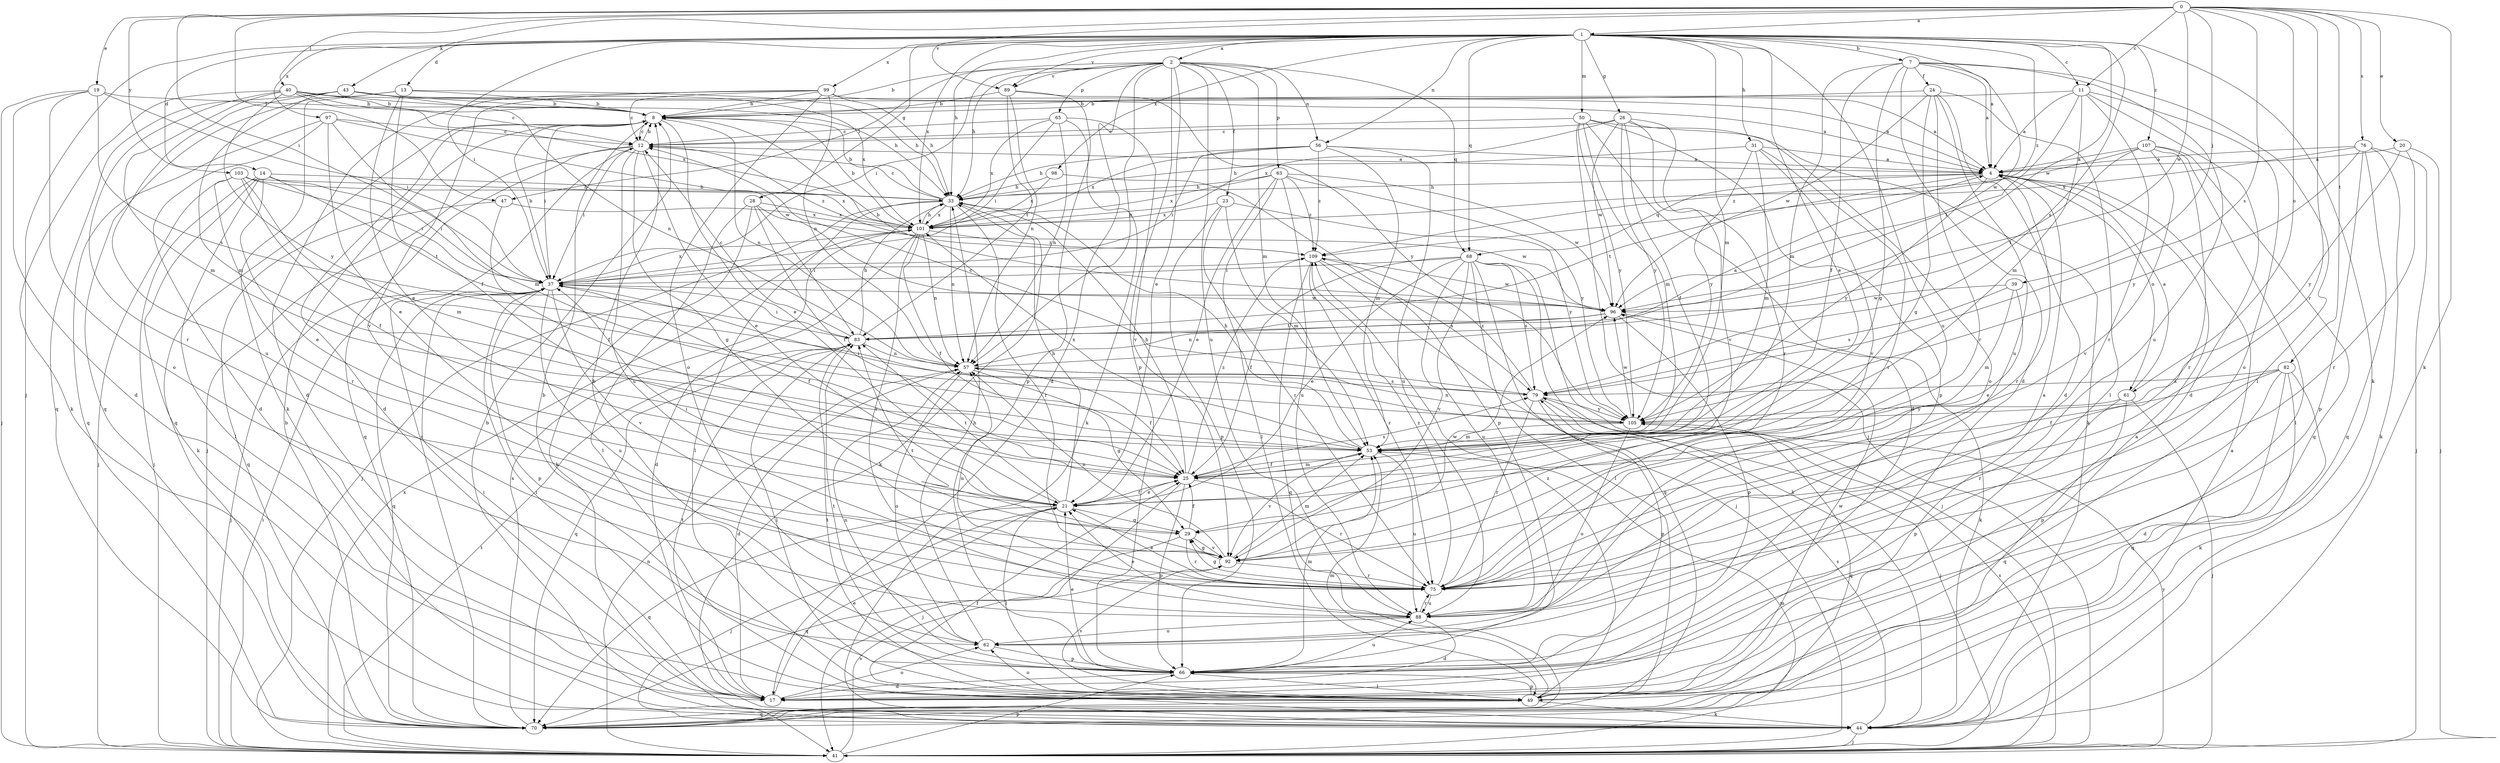 strict digraph  {
0;
1;
2;
4;
7;
8;
11;
12;
13;
14;
17;
19;
20;
21;
23;
24;
25;
26;
28;
29;
31;
33;
37;
39;
40;
41;
43;
44;
47;
49;
50;
53;
56;
57;
61;
62;
63;
65;
66;
68;
70;
75;
76;
79;
82;
83;
88;
89;
92;
96;
97;
98;
99;
101;
103;
105;
107;
109;
0 -> 1  [label=a];
0 -> 11  [label=c];
0 -> 19  [label=e];
0 -> 20  [label=e];
0 -> 37  [label=i];
0 -> 39  [label=j];
0 -> 40  [label=j];
0 -> 43  [label=k];
0 -> 44  [label=k];
0 -> 47  [label=l];
0 -> 61  [label=o];
0 -> 75  [label=r];
0 -> 76  [label=s];
0 -> 79  [label=s];
0 -> 82  [label=t];
0 -> 89  [label=v];
0 -> 96  [label=w];
0 -> 103  [label=y];
1 -> 2  [label=a];
1 -> 4  [label=a];
1 -> 7  [label=b];
1 -> 11  [label=c];
1 -> 13  [label=d];
1 -> 14  [label=d];
1 -> 21  [label=e];
1 -> 26  [label=g];
1 -> 28  [label=g];
1 -> 31  [label=h];
1 -> 33  [label=h];
1 -> 37  [label=i];
1 -> 41  [label=j];
1 -> 44  [label=k];
1 -> 50  [label=m];
1 -> 53  [label=m];
1 -> 56  [label=n];
1 -> 68  [label=q];
1 -> 79  [label=s];
1 -> 88  [label=u];
1 -> 89  [label=v];
1 -> 96  [label=w];
1 -> 97  [label=x];
1 -> 98  [label=x];
1 -> 99  [label=x];
1 -> 101  [label=x];
1 -> 107  [label=z];
1 -> 109  [label=z];
2 -> 8  [label=b];
2 -> 17  [label=d];
2 -> 21  [label=e];
2 -> 23  [label=f];
2 -> 33  [label=h];
2 -> 37  [label=i];
2 -> 47  [label=l];
2 -> 53  [label=m];
2 -> 56  [label=n];
2 -> 57  [label=n];
2 -> 63  [label=p];
2 -> 65  [label=p];
2 -> 66  [label=p];
2 -> 68  [label=q];
2 -> 88  [label=u];
2 -> 89  [label=v];
4 -> 33  [label=h];
4 -> 61  [label=o];
4 -> 68  [label=q];
4 -> 75  [label=r];
4 -> 83  [label=t];
4 -> 105  [label=y];
7 -> 4  [label=a];
7 -> 17  [label=d];
7 -> 24  [label=f];
7 -> 25  [label=f];
7 -> 29  [label=g];
7 -> 49  [label=l];
7 -> 53  [label=m];
7 -> 88  [label=u];
7 -> 96  [label=w];
8 -> 12  [label=c];
8 -> 17  [label=d];
8 -> 21  [label=e];
8 -> 37  [label=i];
8 -> 57  [label=n];
8 -> 70  [label=q];
11 -> 4  [label=a];
11 -> 8  [label=b];
11 -> 17  [label=d];
11 -> 53  [label=m];
11 -> 62  [label=o];
11 -> 75  [label=r];
11 -> 83  [label=t];
12 -> 4  [label=a];
12 -> 8  [label=b];
12 -> 21  [label=e];
12 -> 29  [label=g];
12 -> 37  [label=i];
12 -> 41  [label=j];
12 -> 70  [label=q];
12 -> 88  [label=u];
12 -> 109  [label=z];
13 -> 8  [label=b];
13 -> 21  [label=e];
13 -> 25  [label=f];
13 -> 33  [label=h];
13 -> 44  [label=k];
13 -> 70  [label=q];
14 -> 21  [label=e];
14 -> 33  [label=h];
14 -> 37  [label=i];
14 -> 41  [label=j];
14 -> 44  [label=k];
14 -> 49  [label=l];
14 -> 83  [label=t];
17 -> 21  [label=e];
17 -> 37  [label=i];
17 -> 62  [label=o];
17 -> 83  [label=t];
19 -> 8  [label=b];
19 -> 17  [label=d];
19 -> 37  [label=i];
19 -> 41  [label=j];
19 -> 62  [label=o];
19 -> 79  [label=s];
20 -> 4  [label=a];
20 -> 41  [label=j];
20 -> 75  [label=r];
20 -> 105  [label=y];
21 -> 25  [label=f];
21 -> 29  [label=g];
21 -> 33  [label=h];
21 -> 41  [label=j];
21 -> 49  [label=l];
21 -> 70  [label=q];
21 -> 83  [label=t];
23 -> 53  [label=m];
23 -> 66  [label=p];
23 -> 75  [label=r];
23 -> 101  [label=x];
23 -> 105  [label=y];
24 -> 8  [label=b];
24 -> 17  [label=d];
24 -> 29  [label=g];
24 -> 49  [label=l];
24 -> 75  [label=r];
24 -> 88  [label=u];
24 -> 96  [label=w];
25 -> 21  [label=e];
25 -> 33  [label=h];
25 -> 41  [label=j];
25 -> 53  [label=m];
25 -> 66  [label=p];
25 -> 75  [label=r];
25 -> 79  [label=s];
25 -> 109  [label=z];
26 -> 12  [label=c];
26 -> 25  [label=f];
26 -> 62  [label=o];
26 -> 75  [label=r];
26 -> 92  [label=v];
26 -> 96  [label=w];
26 -> 101  [label=x];
26 -> 105  [label=y];
28 -> 25  [label=f];
28 -> 44  [label=k];
28 -> 49  [label=l];
28 -> 83  [label=t];
28 -> 96  [label=w];
28 -> 101  [label=x];
29 -> 25  [label=f];
29 -> 37  [label=i];
29 -> 70  [label=q];
29 -> 75  [label=r];
29 -> 92  [label=v];
31 -> 4  [label=a];
31 -> 33  [label=h];
31 -> 53  [label=m];
31 -> 75  [label=r];
31 -> 92  [label=v];
31 -> 105  [label=y];
33 -> 8  [label=b];
33 -> 12  [label=c];
33 -> 41  [label=j];
33 -> 44  [label=k];
33 -> 49  [label=l];
33 -> 57  [label=n];
33 -> 75  [label=r];
33 -> 101  [label=x];
37 -> 8  [label=b];
37 -> 25  [label=f];
37 -> 41  [label=j];
37 -> 66  [label=p];
37 -> 70  [label=q];
37 -> 88  [label=u];
37 -> 92  [label=v];
37 -> 96  [label=w];
37 -> 101  [label=x];
39 -> 21  [label=e];
39 -> 53  [label=m];
39 -> 79  [label=s];
39 -> 96  [label=w];
40 -> 4  [label=a];
40 -> 8  [label=b];
40 -> 12  [label=c];
40 -> 33  [label=h];
40 -> 44  [label=k];
40 -> 53  [label=m];
40 -> 75  [label=r];
40 -> 101  [label=x];
40 -> 105  [label=y];
41 -> 37  [label=i];
41 -> 53  [label=m];
41 -> 57  [label=n];
41 -> 66  [label=p];
41 -> 79  [label=s];
41 -> 83  [label=t];
41 -> 92  [label=v];
41 -> 101  [label=x];
41 -> 105  [label=y];
43 -> 4  [label=a];
43 -> 8  [label=b];
43 -> 53  [label=m];
43 -> 57  [label=n];
43 -> 70  [label=q];
43 -> 88  [label=u];
43 -> 101  [label=x];
44 -> 4  [label=a];
44 -> 8  [label=b];
44 -> 25  [label=f];
44 -> 41  [label=j];
44 -> 79  [label=s];
47 -> 25  [label=f];
47 -> 70  [label=q];
47 -> 101  [label=x];
49 -> 4  [label=a];
49 -> 37  [label=i];
49 -> 44  [label=k];
49 -> 53  [label=m];
49 -> 62  [label=o];
49 -> 66  [label=p];
49 -> 70  [label=q];
49 -> 83  [label=t];
49 -> 92  [label=v];
49 -> 96  [label=w];
49 -> 109  [label=z];
50 -> 12  [label=c];
50 -> 17  [label=d];
50 -> 41  [label=j];
50 -> 44  [label=k];
50 -> 53  [label=m];
50 -> 66  [label=p];
50 -> 105  [label=y];
53 -> 25  [label=f];
53 -> 33  [label=h];
53 -> 88  [label=u];
53 -> 92  [label=v];
53 -> 101  [label=x];
56 -> 4  [label=a];
56 -> 33  [label=h];
56 -> 37  [label=i];
56 -> 53  [label=m];
56 -> 88  [label=u];
56 -> 101  [label=x];
56 -> 109  [label=z];
57 -> 4  [label=a];
57 -> 17  [label=d];
57 -> 25  [label=f];
57 -> 29  [label=g];
57 -> 62  [label=o];
57 -> 79  [label=s];
61 -> 4  [label=a];
61 -> 41  [label=j];
61 -> 66  [label=p];
61 -> 70  [label=q];
61 -> 105  [label=y];
62 -> 8  [label=b];
62 -> 33  [label=h];
62 -> 66  [label=p];
63 -> 21  [label=e];
63 -> 33  [label=h];
63 -> 49  [label=l];
63 -> 88  [label=u];
63 -> 96  [label=w];
63 -> 101  [label=x];
63 -> 105  [label=y];
63 -> 109  [label=z];
65 -> 12  [label=c];
65 -> 37  [label=i];
65 -> 44  [label=k];
65 -> 57  [label=n];
65 -> 92  [label=v];
65 -> 101  [label=x];
66 -> 8  [label=b];
66 -> 17  [label=d];
66 -> 21  [label=e];
66 -> 49  [label=l];
66 -> 53  [label=m];
66 -> 57  [label=n];
66 -> 83  [label=t];
66 -> 88  [label=u];
68 -> 21  [label=e];
68 -> 25  [label=f];
68 -> 37  [label=i];
68 -> 41  [label=j];
68 -> 44  [label=k];
68 -> 49  [label=l];
68 -> 70  [label=q];
68 -> 79  [label=s];
68 -> 88  [label=u];
68 -> 92  [label=v];
70 -> 8  [label=b];
70 -> 12  [label=c];
70 -> 101  [label=x];
75 -> 21  [label=e];
75 -> 29  [label=g];
75 -> 57  [label=n];
75 -> 88  [label=u];
75 -> 109  [label=z];
76 -> 4  [label=a];
76 -> 41  [label=j];
76 -> 44  [label=k];
76 -> 66  [label=p];
76 -> 70  [label=q];
76 -> 101  [label=x];
76 -> 105  [label=y];
79 -> 12  [label=c];
79 -> 41  [label=j];
79 -> 66  [label=p];
79 -> 75  [label=r];
79 -> 105  [label=y];
79 -> 109  [label=z];
82 -> 17  [label=d];
82 -> 25  [label=f];
82 -> 44  [label=k];
82 -> 66  [label=p];
82 -> 70  [label=q];
82 -> 75  [label=r];
82 -> 79  [label=s];
83 -> 12  [label=c];
83 -> 33  [label=h];
83 -> 37  [label=i];
83 -> 49  [label=l];
83 -> 57  [label=n];
83 -> 70  [label=q];
88 -> 4  [label=a];
88 -> 17  [label=d];
88 -> 21  [label=e];
88 -> 62  [label=o];
88 -> 75  [label=r];
89 -> 8  [label=b];
89 -> 57  [label=n];
89 -> 66  [label=p];
89 -> 83  [label=t];
89 -> 105  [label=y];
92 -> 29  [label=g];
92 -> 53  [label=m];
92 -> 57  [label=n];
92 -> 75  [label=r];
92 -> 83  [label=t];
92 -> 96  [label=w];
96 -> 8  [label=b];
96 -> 44  [label=k];
96 -> 57  [label=n];
96 -> 66  [label=p];
96 -> 83  [label=t];
97 -> 12  [label=c];
97 -> 17  [label=d];
97 -> 21  [label=e];
97 -> 53  [label=m];
97 -> 70  [label=q];
97 -> 96  [label=w];
98 -> 33  [label=h];
98 -> 66  [label=p];
98 -> 101  [label=x];
99 -> 4  [label=a];
99 -> 8  [label=b];
99 -> 12  [label=c];
99 -> 17  [label=d];
99 -> 33  [label=h];
99 -> 57  [label=n];
99 -> 62  [label=o];
99 -> 92  [label=v];
101 -> 8  [label=b];
101 -> 17  [label=d];
101 -> 25  [label=f];
101 -> 33  [label=h];
101 -> 57  [label=n];
101 -> 75  [label=r];
101 -> 109  [label=z];
103 -> 25  [label=f];
103 -> 33  [label=h];
103 -> 37  [label=i];
103 -> 41  [label=j];
103 -> 53  [label=m];
103 -> 75  [label=r];
103 -> 101  [label=x];
105 -> 37  [label=i];
105 -> 53  [label=m];
105 -> 57  [label=n];
105 -> 62  [label=o];
105 -> 70  [label=q];
105 -> 96  [label=w];
107 -> 4  [label=a];
107 -> 49  [label=l];
107 -> 70  [label=q];
107 -> 75  [label=r];
107 -> 83  [label=t];
107 -> 92  [label=v];
107 -> 109  [label=z];
109 -> 37  [label=i];
109 -> 41  [label=j];
109 -> 70  [label=q];
109 -> 75  [label=r];
109 -> 79  [label=s];
109 -> 96  [label=w];
}
